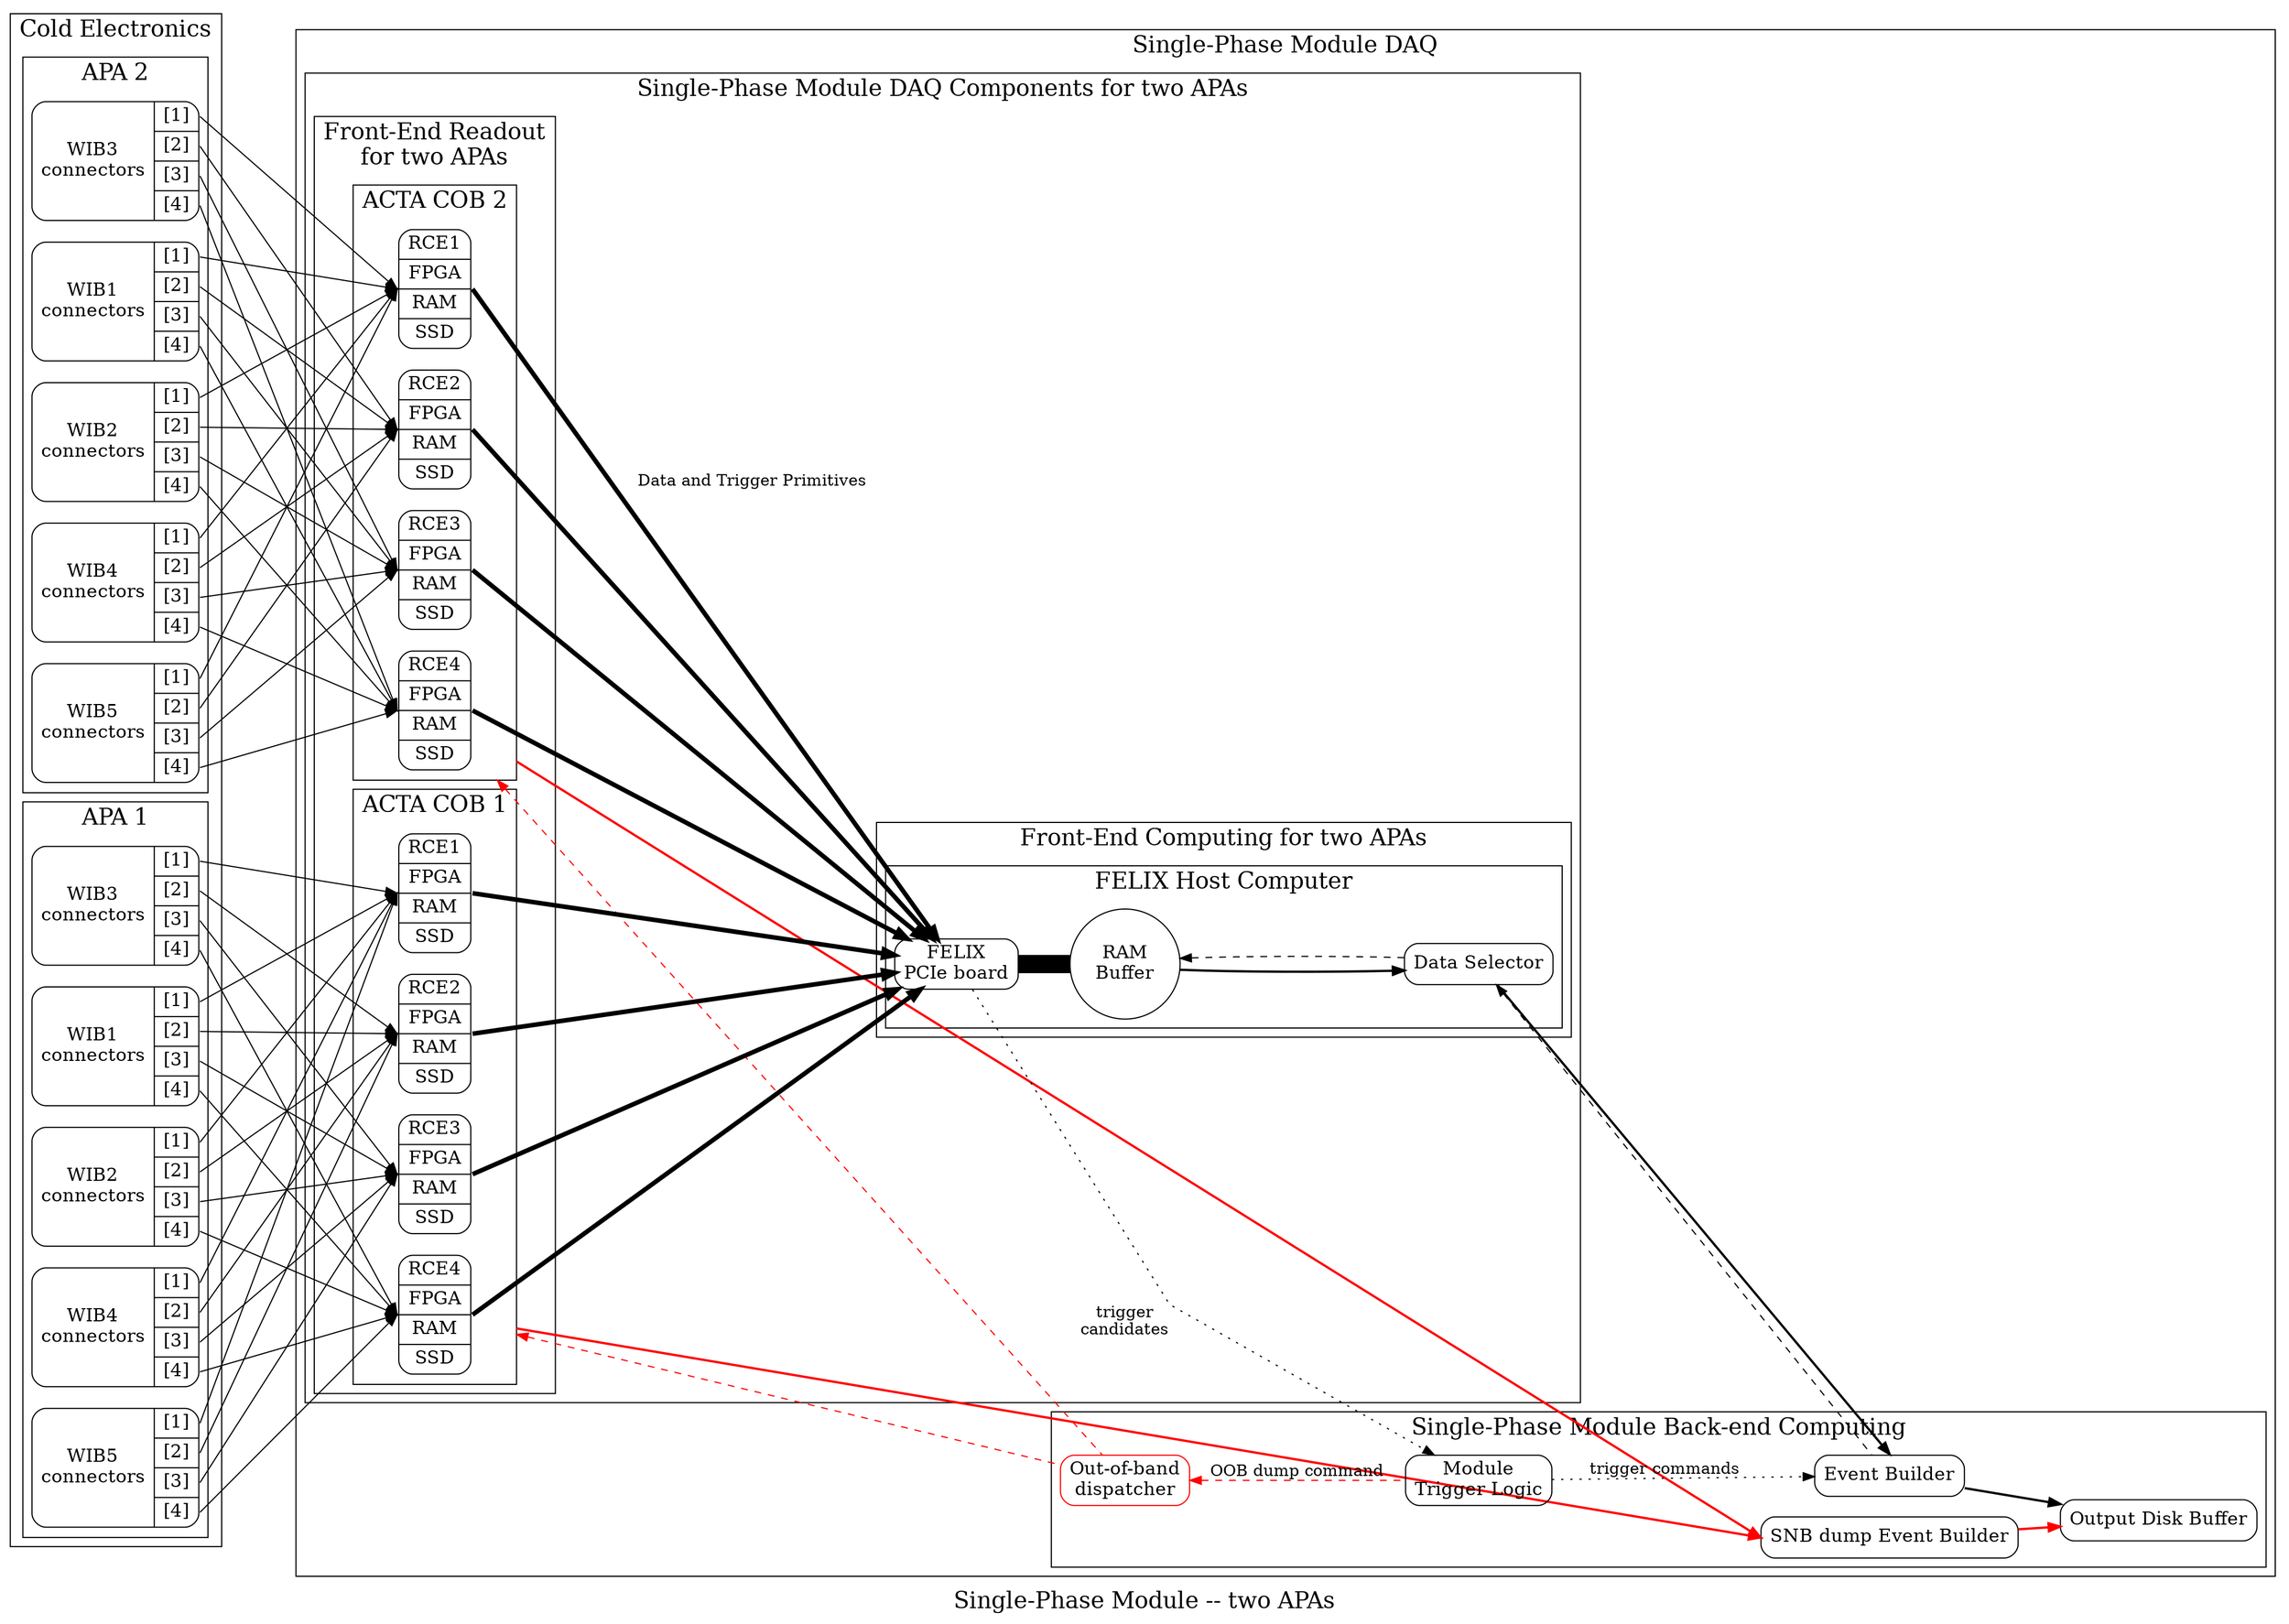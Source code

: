 digraph top {
        graph[compound=true,ordering=out,splines=false,layout=dot,rankdir=LR,fontsize=20];
        node[shape=box,style="rounded",fontsize=16];
        label="Single-Phase Module -- two APAs";
        
        subgraph cluster_wibs {
                label="Cold Electronics";
                subgraph cluster_apa2 {
                        label="APA 2";
                        node[shape=record];
                        wib21[label="{WIB1\nconnectors|{<c1>[1]|<c2>[2]|<c3>[3]|<c4>[4]}}"];
                        wib22[label="{WIB2\nconnectors|{<c1>[1]|<c2>[2]|<c3>[3]|<c4>[4]}}"];
                        wib23[label="{WIB3\nconnectors|{<c1>[1]|<c2>[2]|<c3>[3]|<c4>[4]}}"];
                        wib24[label="{WIB4\nconnectors|{<c1>[1]|<c2>[2]|<c3>[3]|<c4>[4]}}"];
                        wib25[label="{WIB5\nconnectors|{<c1>[1]|<c2>[2]|<c3>[3]|<c4>[4]}}"];
                }
                subgraph cluster_apa1 {
                        label="APA 1";
                        node[shape=record];
                        wib11[label="{WIB1\nconnectors|{<c1>[1]|<c2>[2]|<c3>[3]|<c4>[4]}}"];
                        wib12[label="{WIB2\nconnectors|{<c1>[1]|<c2>[2]|<c3>[3]|<c4>[4]}}"];
                        wib13[label="{WIB3\nconnectors|{<c1>[1]|<c2>[2]|<c3>[3]|<c4>[4]}}"];
                        wib14[label="{WIB4\nconnectors|{<c1>[1]|<c2>[2]|<c3>[3]|<c4>[4]}}"];
                        wib15[label="{WIB5\nconnectors|{<c1>[1]|<c2>[2]|<c3>[3]|<c4>[4]}}"];
                }
        }
        subgraph cluster_sp{
                label="Single-Phase Module DAQ";
                
                subgraph cluster_daqsp{
                        label="Single-Phase Module DAQ Components for two APAs"
                        subgraph cluster_ferohw{
                                label="Front-End Readout\nfor two APAs";
                                subgraph cluster_rces2 {
                                        label="ACTA COB 2";
                                        node[shape=record];
                                        rce21[label="{{RCE1|FPGA|RAM|SSD}}"];
                                        rce22[label="{{RCE2|FPGA|RAM|SSD}}"];
                                        rce23[label="{{RCE3|FPGA|RAM|SSD}}"];
                                        rce24[label="{{RCE4|FPGA|RAM|SSD}}"];
                                }
                                subgraph cluster_rces1 {
                                        label="ACTA COB 1";
                                        node[shape=record];
                                        rce11[label="{{RCE1|FPGA|RAM|SSD}}"];
                                        rce12[label="{{RCE2|FPGA|RAM|SSD}}"];
                                        rce13[label="{{RCE3|FPGA|RAM|SSD}}"];
                                        rce14[label="{{RCE4|FPGA|RAM|SSD}}"];
                                }
                        }
                        subgraph cluster_fecomp{
                                label="Front-End Computing for two APAs";
                                subgraph cluster_felixpc {
                                        label="FELIX Host Computer";
                                        felix[label="FELIX\nPCIe board"];
                                        ring[shape=circle,label="RAM\nBuffer"];
                                        selector[label="Data Selector"];
                                        
                                }
                        }
                }
                subgraph cluster_daqblob {
                        label="Single-Phase Module Back-end Computing";
                        labelloc=top;
                        
                        eb[label="Event Builder"];
                        oob[label="Out-of-band\ndispatcher",color=red];
                        mtl[label="Module\nTrigger Logic"];
                        disk[label="Output Disk Buffer"];
                        snbeb[label="SNB dump Event Builder"];
                }
        }
        wib11:c1->rce11:w;
        wib11:c2->rce12:w;
        wib11:c3->rce13:w;
        wib11:c4->rce14:w;

        wib12:c1->rce11:w;
        wib12:c2->rce12:w;
        wib12:c3->rce13:w;
        wib12:c4->rce14:w;

        wib13:c1->rce11:w;
        wib13:c2->rce12:w;
        wib13:c3->rce13:w;
        wib13:c4->rce14:w;

        wib14:c1->rce11:w;
        wib14:c2->rce12:w;
        wib14:c3->rce13:w;
        wib14:c4->rce14:w;

        wib15:c1->rce11:w;
        wib15:c2->rce12:w;
        wib15:c3->rce13:w;
        wib15:c4->rce14:w;
        
        wib21:c1->rce21:w;
        wib21:c2->rce22:w;
        wib21:c3->rce23:w;
        wib21:c4->rce24:w;

        wib22:c1->rce21:w;
        wib22:c2->rce22:w;
        wib22:c3->rce23:w;
        wib22:c4->rce24:w;

        wib23:c1->rce21:w;
        wib23:c2->rce22:w;
        wib23:c3->rce23:w;
        wib23:c4->rce24:w;

        wib24:c1->rce21:w;
        wib24:c2->rce22:w;
        wib24:c3->rce23:w;
        wib24:c4->rce24:w;

        wib25:c1->rce21:w;
        wib25:c2->rce22:w;
        wib25:c3->rce23:w;
        wib25:c4->rce24:w;
        
        edge[penwidth=4];

        //[label="Data and Trigger Primitives\n2x 10 Gbps fibers / link"];
        rce11:e->felix;
        rce12:e->felix;
        rce13:e->felix;
        rce14:e->felix;

        rce21:e->felix[label="Data and Trigger Primitives"];
        rce22:e->felix;
        rce23:e->felix;
        rce24:e->felix;
        
        edge[penwidth=16,dir=none];
        felix->ring;

        edge[penwidth=2,dir=forward];
        ring->selector;
        selector->eb:n[constraint=false];
        eb->disk;

        edge[penwidth=2,dir=forward,color=red];
        rce14->snbeb:w[constraint=false,ltail=cluster_rces1];
        rce24->snbeb:w[constraint=false,ltail=cluster_rces2];
        snbeb->disk;
        
        
        edge[penwidth=1,style=dashed,color=black];
        selector->eb[dir=back];
        selector->ring;
        

        edge[penwidth=1,style=dotted];
        felix->mtl[label="trigger\ncandidates"];
        
        mtl->eb[label="trigger commands"];


        // Send trigger back to each rce
        edge[penwidth=1,style=dashed,color=red];
        oob->mtl[dir=back,label="OOB dump command"];
        rce14->oob[dir=back,ltail=cluster_rces1];
        rce24->oob[dir=back,ltail=cluster_rces2];
        
}
